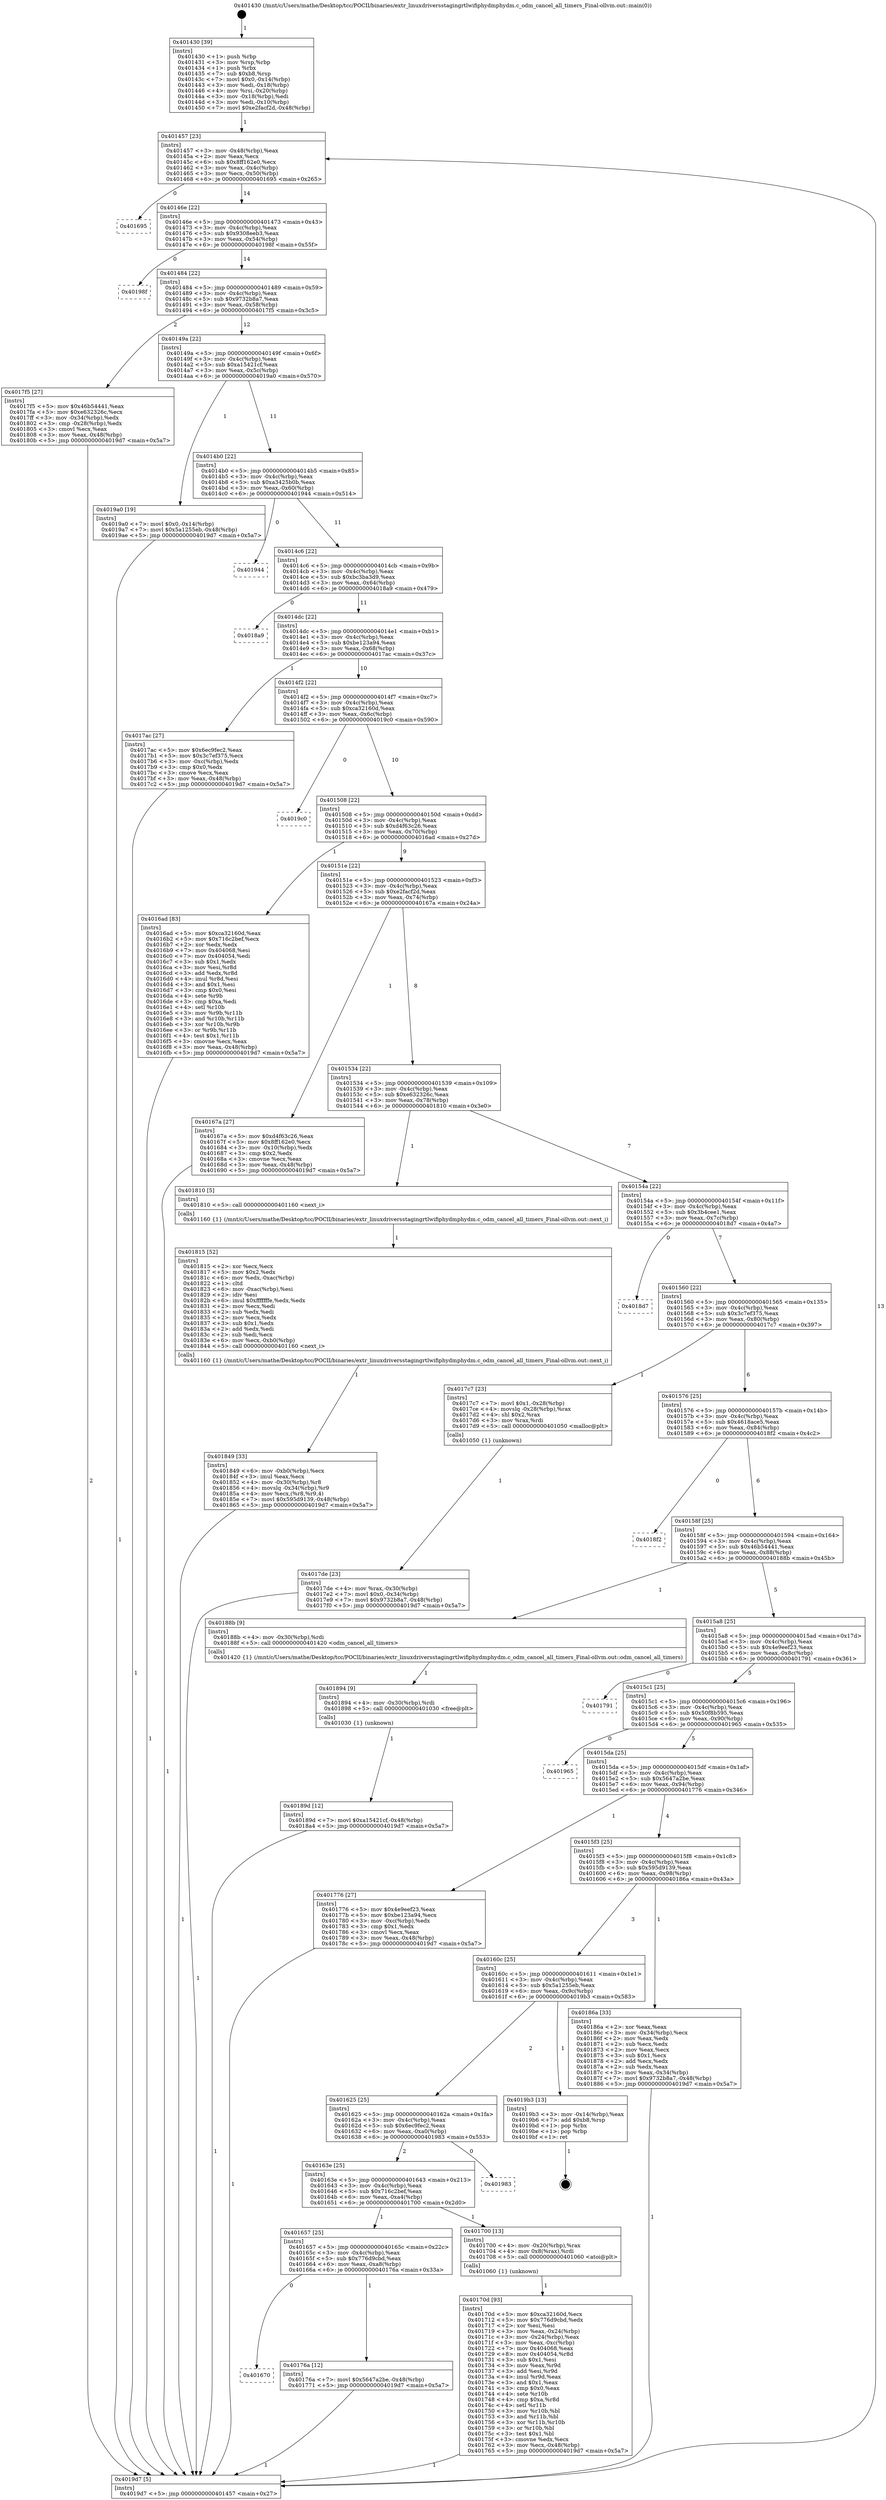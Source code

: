 digraph "0x401430" {
  label = "0x401430 (/mnt/c/Users/mathe/Desktop/tcc/POCII/binaries/extr_linuxdriversstagingrtlwifiphydmphydm.c_odm_cancel_all_timers_Final-ollvm.out::main(0))"
  labelloc = "t"
  node[shape=record]

  Entry [label="",width=0.3,height=0.3,shape=circle,fillcolor=black,style=filled]
  "0x401457" [label="{
     0x401457 [23]\l
     | [instrs]\l
     &nbsp;&nbsp;0x401457 \<+3\>: mov -0x48(%rbp),%eax\l
     &nbsp;&nbsp;0x40145a \<+2\>: mov %eax,%ecx\l
     &nbsp;&nbsp;0x40145c \<+6\>: sub $0x8ff162e0,%ecx\l
     &nbsp;&nbsp;0x401462 \<+3\>: mov %eax,-0x4c(%rbp)\l
     &nbsp;&nbsp;0x401465 \<+3\>: mov %ecx,-0x50(%rbp)\l
     &nbsp;&nbsp;0x401468 \<+6\>: je 0000000000401695 \<main+0x265\>\l
  }"]
  "0x401695" [label="{
     0x401695\l
  }", style=dashed]
  "0x40146e" [label="{
     0x40146e [22]\l
     | [instrs]\l
     &nbsp;&nbsp;0x40146e \<+5\>: jmp 0000000000401473 \<main+0x43\>\l
     &nbsp;&nbsp;0x401473 \<+3\>: mov -0x4c(%rbp),%eax\l
     &nbsp;&nbsp;0x401476 \<+5\>: sub $0x9308eeb3,%eax\l
     &nbsp;&nbsp;0x40147b \<+3\>: mov %eax,-0x54(%rbp)\l
     &nbsp;&nbsp;0x40147e \<+6\>: je 000000000040198f \<main+0x55f\>\l
  }"]
  Exit [label="",width=0.3,height=0.3,shape=circle,fillcolor=black,style=filled,peripheries=2]
  "0x40198f" [label="{
     0x40198f\l
  }", style=dashed]
  "0x401484" [label="{
     0x401484 [22]\l
     | [instrs]\l
     &nbsp;&nbsp;0x401484 \<+5\>: jmp 0000000000401489 \<main+0x59\>\l
     &nbsp;&nbsp;0x401489 \<+3\>: mov -0x4c(%rbp),%eax\l
     &nbsp;&nbsp;0x40148c \<+5\>: sub $0x9732b8a7,%eax\l
     &nbsp;&nbsp;0x401491 \<+3\>: mov %eax,-0x58(%rbp)\l
     &nbsp;&nbsp;0x401494 \<+6\>: je 00000000004017f5 \<main+0x3c5\>\l
  }"]
  "0x40189d" [label="{
     0x40189d [12]\l
     | [instrs]\l
     &nbsp;&nbsp;0x40189d \<+7\>: movl $0xa15421cf,-0x48(%rbp)\l
     &nbsp;&nbsp;0x4018a4 \<+5\>: jmp 00000000004019d7 \<main+0x5a7\>\l
  }"]
  "0x4017f5" [label="{
     0x4017f5 [27]\l
     | [instrs]\l
     &nbsp;&nbsp;0x4017f5 \<+5\>: mov $0x46b54441,%eax\l
     &nbsp;&nbsp;0x4017fa \<+5\>: mov $0xe632326c,%ecx\l
     &nbsp;&nbsp;0x4017ff \<+3\>: mov -0x34(%rbp),%edx\l
     &nbsp;&nbsp;0x401802 \<+3\>: cmp -0x28(%rbp),%edx\l
     &nbsp;&nbsp;0x401805 \<+3\>: cmovl %ecx,%eax\l
     &nbsp;&nbsp;0x401808 \<+3\>: mov %eax,-0x48(%rbp)\l
     &nbsp;&nbsp;0x40180b \<+5\>: jmp 00000000004019d7 \<main+0x5a7\>\l
  }"]
  "0x40149a" [label="{
     0x40149a [22]\l
     | [instrs]\l
     &nbsp;&nbsp;0x40149a \<+5\>: jmp 000000000040149f \<main+0x6f\>\l
     &nbsp;&nbsp;0x40149f \<+3\>: mov -0x4c(%rbp),%eax\l
     &nbsp;&nbsp;0x4014a2 \<+5\>: sub $0xa15421cf,%eax\l
     &nbsp;&nbsp;0x4014a7 \<+3\>: mov %eax,-0x5c(%rbp)\l
     &nbsp;&nbsp;0x4014aa \<+6\>: je 00000000004019a0 \<main+0x570\>\l
  }"]
  "0x401894" [label="{
     0x401894 [9]\l
     | [instrs]\l
     &nbsp;&nbsp;0x401894 \<+4\>: mov -0x30(%rbp),%rdi\l
     &nbsp;&nbsp;0x401898 \<+5\>: call 0000000000401030 \<free@plt\>\l
     | [calls]\l
     &nbsp;&nbsp;0x401030 \{1\} (unknown)\l
  }"]
  "0x4019a0" [label="{
     0x4019a0 [19]\l
     | [instrs]\l
     &nbsp;&nbsp;0x4019a0 \<+7\>: movl $0x0,-0x14(%rbp)\l
     &nbsp;&nbsp;0x4019a7 \<+7\>: movl $0x5a1255eb,-0x48(%rbp)\l
     &nbsp;&nbsp;0x4019ae \<+5\>: jmp 00000000004019d7 \<main+0x5a7\>\l
  }"]
  "0x4014b0" [label="{
     0x4014b0 [22]\l
     | [instrs]\l
     &nbsp;&nbsp;0x4014b0 \<+5\>: jmp 00000000004014b5 \<main+0x85\>\l
     &nbsp;&nbsp;0x4014b5 \<+3\>: mov -0x4c(%rbp),%eax\l
     &nbsp;&nbsp;0x4014b8 \<+5\>: sub $0xa3425b0b,%eax\l
     &nbsp;&nbsp;0x4014bd \<+3\>: mov %eax,-0x60(%rbp)\l
     &nbsp;&nbsp;0x4014c0 \<+6\>: je 0000000000401944 \<main+0x514\>\l
  }"]
  "0x401849" [label="{
     0x401849 [33]\l
     | [instrs]\l
     &nbsp;&nbsp;0x401849 \<+6\>: mov -0xb0(%rbp),%ecx\l
     &nbsp;&nbsp;0x40184f \<+3\>: imul %eax,%ecx\l
     &nbsp;&nbsp;0x401852 \<+4\>: mov -0x30(%rbp),%r8\l
     &nbsp;&nbsp;0x401856 \<+4\>: movslq -0x34(%rbp),%r9\l
     &nbsp;&nbsp;0x40185a \<+4\>: mov %ecx,(%r8,%r9,4)\l
     &nbsp;&nbsp;0x40185e \<+7\>: movl $0x595d9139,-0x48(%rbp)\l
     &nbsp;&nbsp;0x401865 \<+5\>: jmp 00000000004019d7 \<main+0x5a7\>\l
  }"]
  "0x401944" [label="{
     0x401944\l
  }", style=dashed]
  "0x4014c6" [label="{
     0x4014c6 [22]\l
     | [instrs]\l
     &nbsp;&nbsp;0x4014c6 \<+5\>: jmp 00000000004014cb \<main+0x9b\>\l
     &nbsp;&nbsp;0x4014cb \<+3\>: mov -0x4c(%rbp),%eax\l
     &nbsp;&nbsp;0x4014ce \<+5\>: sub $0xbc3ba3d9,%eax\l
     &nbsp;&nbsp;0x4014d3 \<+3\>: mov %eax,-0x64(%rbp)\l
     &nbsp;&nbsp;0x4014d6 \<+6\>: je 00000000004018a9 \<main+0x479\>\l
  }"]
  "0x401815" [label="{
     0x401815 [52]\l
     | [instrs]\l
     &nbsp;&nbsp;0x401815 \<+2\>: xor %ecx,%ecx\l
     &nbsp;&nbsp;0x401817 \<+5\>: mov $0x2,%edx\l
     &nbsp;&nbsp;0x40181c \<+6\>: mov %edx,-0xac(%rbp)\l
     &nbsp;&nbsp;0x401822 \<+1\>: cltd\l
     &nbsp;&nbsp;0x401823 \<+6\>: mov -0xac(%rbp),%esi\l
     &nbsp;&nbsp;0x401829 \<+2\>: idiv %esi\l
     &nbsp;&nbsp;0x40182b \<+6\>: imul $0xfffffffe,%edx,%edx\l
     &nbsp;&nbsp;0x401831 \<+2\>: mov %ecx,%edi\l
     &nbsp;&nbsp;0x401833 \<+2\>: sub %edx,%edi\l
     &nbsp;&nbsp;0x401835 \<+2\>: mov %ecx,%edx\l
     &nbsp;&nbsp;0x401837 \<+3\>: sub $0x1,%edx\l
     &nbsp;&nbsp;0x40183a \<+2\>: add %edx,%edi\l
     &nbsp;&nbsp;0x40183c \<+2\>: sub %edi,%ecx\l
     &nbsp;&nbsp;0x40183e \<+6\>: mov %ecx,-0xb0(%rbp)\l
     &nbsp;&nbsp;0x401844 \<+5\>: call 0000000000401160 \<next_i\>\l
     | [calls]\l
     &nbsp;&nbsp;0x401160 \{1\} (/mnt/c/Users/mathe/Desktop/tcc/POCII/binaries/extr_linuxdriversstagingrtlwifiphydmphydm.c_odm_cancel_all_timers_Final-ollvm.out::next_i)\l
  }"]
  "0x4018a9" [label="{
     0x4018a9\l
  }", style=dashed]
  "0x4014dc" [label="{
     0x4014dc [22]\l
     | [instrs]\l
     &nbsp;&nbsp;0x4014dc \<+5\>: jmp 00000000004014e1 \<main+0xb1\>\l
     &nbsp;&nbsp;0x4014e1 \<+3\>: mov -0x4c(%rbp),%eax\l
     &nbsp;&nbsp;0x4014e4 \<+5\>: sub $0xbe123a94,%eax\l
     &nbsp;&nbsp;0x4014e9 \<+3\>: mov %eax,-0x68(%rbp)\l
     &nbsp;&nbsp;0x4014ec \<+6\>: je 00000000004017ac \<main+0x37c\>\l
  }"]
  "0x4017de" [label="{
     0x4017de [23]\l
     | [instrs]\l
     &nbsp;&nbsp;0x4017de \<+4\>: mov %rax,-0x30(%rbp)\l
     &nbsp;&nbsp;0x4017e2 \<+7\>: movl $0x0,-0x34(%rbp)\l
     &nbsp;&nbsp;0x4017e9 \<+7\>: movl $0x9732b8a7,-0x48(%rbp)\l
     &nbsp;&nbsp;0x4017f0 \<+5\>: jmp 00000000004019d7 \<main+0x5a7\>\l
  }"]
  "0x4017ac" [label="{
     0x4017ac [27]\l
     | [instrs]\l
     &nbsp;&nbsp;0x4017ac \<+5\>: mov $0x6ec9fec2,%eax\l
     &nbsp;&nbsp;0x4017b1 \<+5\>: mov $0x3c7ef375,%ecx\l
     &nbsp;&nbsp;0x4017b6 \<+3\>: mov -0xc(%rbp),%edx\l
     &nbsp;&nbsp;0x4017b9 \<+3\>: cmp $0x0,%edx\l
     &nbsp;&nbsp;0x4017bc \<+3\>: cmove %ecx,%eax\l
     &nbsp;&nbsp;0x4017bf \<+3\>: mov %eax,-0x48(%rbp)\l
     &nbsp;&nbsp;0x4017c2 \<+5\>: jmp 00000000004019d7 \<main+0x5a7\>\l
  }"]
  "0x4014f2" [label="{
     0x4014f2 [22]\l
     | [instrs]\l
     &nbsp;&nbsp;0x4014f2 \<+5\>: jmp 00000000004014f7 \<main+0xc7\>\l
     &nbsp;&nbsp;0x4014f7 \<+3\>: mov -0x4c(%rbp),%eax\l
     &nbsp;&nbsp;0x4014fa \<+5\>: sub $0xca32160d,%eax\l
     &nbsp;&nbsp;0x4014ff \<+3\>: mov %eax,-0x6c(%rbp)\l
     &nbsp;&nbsp;0x401502 \<+6\>: je 00000000004019c0 \<main+0x590\>\l
  }"]
  "0x401670" [label="{
     0x401670\l
  }", style=dashed]
  "0x4019c0" [label="{
     0x4019c0\l
  }", style=dashed]
  "0x401508" [label="{
     0x401508 [22]\l
     | [instrs]\l
     &nbsp;&nbsp;0x401508 \<+5\>: jmp 000000000040150d \<main+0xdd\>\l
     &nbsp;&nbsp;0x40150d \<+3\>: mov -0x4c(%rbp),%eax\l
     &nbsp;&nbsp;0x401510 \<+5\>: sub $0xd4f63c26,%eax\l
     &nbsp;&nbsp;0x401515 \<+3\>: mov %eax,-0x70(%rbp)\l
     &nbsp;&nbsp;0x401518 \<+6\>: je 00000000004016ad \<main+0x27d\>\l
  }"]
  "0x40176a" [label="{
     0x40176a [12]\l
     | [instrs]\l
     &nbsp;&nbsp;0x40176a \<+7\>: movl $0x5647a2be,-0x48(%rbp)\l
     &nbsp;&nbsp;0x401771 \<+5\>: jmp 00000000004019d7 \<main+0x5a7\>\l
  }"]
  "0x4016ad" [label="{
     0x4016ad [83]\l
     | [instrs]\l
     &nbsp;&nbsp;0x4016ad \<+5\>: mov $0xca32160d,%eax\l
     &nbsp;&nbsp;0x4016b2 \<+5\>: mov $0x716c2bef,%ecx\l
     &nbsp;&nbsp;0x4016b7 \<+2\>: xor %edx,%edx\l
     &nbsp;&nbsp;0x4016b9 \<+7\>: mov 0x404068,%esi\l
     &nbsp;&nbsp;0x4016c0 \<+7\>: mov 0x404054,%edi\l
     &nbsp;&nbsp;0x4016c7 \<+3\>: sub $0x1,%edx\l
     &nbsp;&nbsp;0x4016ca \<+3\>: mov %esi,%r8d\l
     &nbsp;&nbsp;0x4016cd \<+3\>: add %edx,%r8d\l
     &nbsp;&nbsp;0x4016d0 \<+4\>: imul %r8d,%esi\l
     &nbsp;&nbsp;0x4016d4 \<+3\>: and $0x1,%esi\l
     &nbsp;&nbsp;0x4016d7 \<+3\>: cmp $0x0,%esi\l
     &nbsp;&nbsp;0x4016da \<+4\>: sete %r9b\l
     &nbsp;&nbsp;0x4016de \<+3\>: cmp $0xa,%edi\l
     &nbsp;&nbsp;0x4016e1 \<+4\>: setl %r10b\l
     &nbsp;&nbsp;0x4016e5 \<+3\>: mov %r9b,%r11b\l
     &nbsp;&nbsp;0x4016e8 \<+3\>: and %r10b,%r11b\l
     &nbsp;&nbsp;0x4016eb \<+3\>: xor %r10b,%r9b\l
     &nbsp;&nbsp;0x4016ee \<+3\>: or %r9b,%r11b\l
     &nbsp;&nbsp;0x4016f1 \<+4\>: test $0x1,%r11b\l
     &nbsp;&nbsp;0x4016f5 \<+3\>: cmovne %ecx,%eax\l
     &nbsp;&nbsp;0x4016f8 \<+3\>: mov %eax,-0x48(%rbp)\l
     &nbsp;&nbsp;0x4016fb \<+5\>: jmp 00000000004019d7 \<main+0x5a7\>\l
  }"]
  "0x40151e" [label="{
     0x40151e [22]\l
     | [instrs]\l
     &nbsp;&nbsp;0x40151e \<+5\>: jmp 0000000000401523 \<main+0xf3\>\l
     &nbsp;&nbsp;0x401523 \<+3\>: mov -0x4c(%rbp),%eax\l
     &nbsp;&nbsp;0x401526 \<+5\>: sub $0xe2facf2d,%eax\l
     &nbsp;&nbsp;0x40152b \<+3\>: mov %eax,-0x74(%rbp)\l
     &nbsp;&nbsp;0x40152e \<+6\>: je 000000000040167a \<main+0x24a\>\l
  }"]
  "0x40170d" [label="{
     0x40170d [93]\l
     | [instrs]\l
     &nbsp;&nbsp;0x40170d \<+5\>: mov $0xca32160d,%ecx\l
     &nbsp;&nbsp;0x401712 \<+5\>: mov $0x776d9cbd,%edx\l
     &nbsp;&nbsp;0x401717 \<+2\>: xor %esi,%esi\l
     &nbsp;&nbsp;0x401719 \<+3\>: mov %eax,-0x24(%rbp)\l
     &nbsp;&nbsp;0x40171c \<+3\>: mov -0x24(%rbp),%eax\l
     &nbsp;&nbsp;0x40171f \<+3\>: mov %eax,-0xc(%rbp)\l
     &nbsp;&nbsp;0x401722 \<+7\>: mov 0x404068,%eax\l
     &nbsp;&nbsp;0x401729 \<+8\>: mov 0x404054,%r8d\l
     &nbsp;&nbsp;0x401731 \<+3\>: sub $0x1,%esi\l
     &nbsp;&nbsp;0x401734 \<+3\>: mov %eax,%r9d\l
     &nbsp;&nbsp;0x401737 \<+3\>: add %esi,%r9d\l
     &nbsp;&nbsp;0x40173a \<+4\>: imul %r9d,%eax\l
     &nbsp;&nbsp;0x40173e \<+3\>: and $0x1,%eax\l
     &nbsp;&nbsp;0x401741 \<+3\>: cmp $0x0,%eax\l
     &nbsp;&nbsp;0x401744 \<+4\>: sete %r10b\l
     &nbsp;&nbsp;0x401748 \<+4\>: cmp $0xa,%r8d\l
     &nbsp;&nbsp;0x40174c \<+4\>: setl %r11b\l
     &nbsp;&nbsp;0x401750 \<+3\>: mov %r10b,%bl\l
     &nbsp;&nbsp;0x401753 \<+3\>: and %r11b,%bl\l
     &nbsp;&nbsp;0x401756 \<+3\>: xor %r11b,%r10b\l
     &nbsp;&nbsp;0x401759 \<+3\>: or %r10b,%bl\l
     &nbsp;&nbsp;0x40175c \<+3\>: test $0x1,%bl\l
     &nbsp;&nbsp;0x40175f \<+3\>: cmovne %edx,%ecx\l
     &nbsp;&nbsp;0x401762 \<+3\>: mov %ecx,-0x48(%rbp)\l
     &nbsp;&nbsp;0x401765 \<+5\>: jmp 00000000004019d7 \<main+0x5a7\>\l
  }"]
  "0x40167a" [label="{
     0x40167a [27]\l
     | [instrs]\l
     &nbsp;&nbsp;0x40167a \<+5\>: mov $0xd4f63c26,%eax\l
     &nbsp;&nbsp;0x40167f \<+5\>: mov $0x8ff162e0,%ecx\l
     &nbsp;&nbsp;0x401684 \<+3\>: mov -0x10(%rbp),%edx\l
     &nbsp;&nbsp;0x401687 \<+3\>: cmp $0x2,%edx\l
     &nbsp;&nbsp;0x40168a \<+3\>: cmovne %ecx,%eax\l
     &nbsp;&nbsp;0x40168d \<+3\>: mov %eax,-0x48(%rbp)\l
     &nbsp;&nbsp;0x401690 \<+5\>: jmp 00000000004019d7 \<main+0x5a7\>\l
  }"]
  "0x401534" [label="{
     0x401534 [22]\l
     | [instrs]\l
     &nbsp;&nbsp;0x401534 \<+5\>: jmp 0000000000401539 \<main+0x109\>\l
     &nbsp;&nbsp;0x401539 \<+3\>: mov -0x4c(%rbp),%eax\l
     &nbsp;&nbsp;0x40153c \<+5\>: sub $0xe632326c,%eax\l
     &nbsp;&nbsp;0x401541 \<+3\>: mov %eax,-0x78(%rbp)\l
     &nbsp;&nbsp;0x401544 \<+6\>: je 0000000000401810 \<main+0x3e0\>\l
  }"]
  "0x4019d7" [label="{
     0x4019d7 [5]\l
     | [instrs]\l
     &nbsp;&nbsp;0x4019d7 \<+5\>: jmp 0000000000401457 \<main+0x27\>\l
  }"]
  "0x401430" [label="{
     0x401430 [39]\l
     | [instrs]\l
     &nbsp;&nbsp;0x401430 \<+1\>: push %rbp\l
     &nbsp;&nbsp;0x401431 \<+3\>: mov %rsp,%rbp\l
     &nbsp;&nbsp;0x401434 \<+1\>: push %rbx\l
     &nbsp;&nbsp;0x401435 \<+7\>: sub $0xb8,%rsp\l
     &nbsp;&nbsp;0x40143c \<+7\>: movl $0x0,-0x14(%rbp)\l
     &nbsp;&nbsp;0x401443 \<+3\>: mov %edi,-0x18(%rbp)\l
     &nbsp;&nbsp;0x401446 \<+4\>: mov %rsi,-0x20(%rbp)\l
     &nbsp;&nbsp;0x40144a \<+3\>: mov -0x18(%rbp),%edi\l
     &nbsp;&nbsp;0x40144d \<+3\>: mov %edi,-0x10(%rbp)\l
     &nbsp;&nbsp;0x401450 \<+7\>: movl $0xe2facf2d,-0x48(%rbp)\l
  }"]
  "0x401657" [label="{
     0x401657 [25]\l
     | [instrs]\l
     &nbsp;&nbsp;0x401657 \<+5\>: jmp 000000000040165c \<main+0x22c\>\l
     &nbsp;&nbsp;0x40165c \<+3\>: mov -0x4c(%rbp),%eax\l
     &nbsp;&nbsp;0x40165f \<+5\>: sub $0x776d9cbd,%eax\l
     &nbsp;&nbsp;0x401664 \<+6\>: mov %eax,-0xa8(%rbp)\l
     &nbsp;&nbsp;0x40166a \<+6\>: je 000000000040176a \<main+0x33a\>\l
  }"]
  "0x401810" [label="{
     0x401810 [5]\l
     | [instrs]\l
     &nbsp;&nbsp;0x401810 \<+5\>: call 0000000000401160 \<next_i\>\l
     | [calls]\l
     &nbsp;&nbsp;0x401160 \{1\} (/mnt/c/Users/mathe/Desktop/tcc/POCII/binaries/extr_linuxdriversstagingrtlwifiphydmphydm.c_odm_cancel_all_timers_Final-ollvm.out::next_i)\l
  }"]
  "0x40154a" [label="{
     0x40154a [22]\l
     | [instrs]\l
     &nbsp;&nbsp;0x40154a \<+5\>: jmp 000000000040154f \<main+0x11f\>\l
     &nbsp;&nbsp;0x40154f \<+3\>: mov -0x4c(%rbp),%eax\l
     &nbsp;&nbsp;0x401552 \<+5\>: sub $0x3b4cee1,%eax\l
     &nbsp;&nbsp;0x401557 \<+3\>: mov %eax,-0x7c(%rbp)\l
     &nbsp;&nbsp;0x40155a \<+6\>: je 00000000004018d7 \<main+0x4a7\>\l
  }"]
  "0x401700" [label="{
     0x401700 [13]\l
     | [instrs]\l
     &nbsp;&nbsp;0x401700 \<+4\>: mov -0x20(%rbp),%rax\l
     &nbsp;&nbsp;0x401704 \<+4\>: mov 0x8(%rax),%rdi\l
     &nbsp;&nbsp;0x401708 \<+5\>: call 0000000000401060 \<atoi@plt\>\l
     | [calls]\l
     &nbsp;&nbsp;0x401060 \{1\} (unknown)\l
  }"]
  "0x4018d7" [label="{
     0x4018d7\l
  }", style=dashed]
  "0x401560" [label="{
     0x401560 [22]\l
     | [instrs]\l
     &nbsp;&nbsp;0x401560 \<+5\>: jmp 0000000000401565 \<main+0x135\>\l
     &nbsp;&nbsp;0x401565 \<+3\>: mov -0x4c(%rbp),%eax\l
     &nbsp;&nbsp;0x401568 \<+5\>: sub $0x3c7ef375,%eax\l
     &nbsp;&nbsp;0x40156d \<+3\>: mov %eax,-0x80(%rbp)\l
     &nbsp;&nbsp;0x401570 \<+6\>: je 00000000004017c7 \<main+0x397\>\l
  }"]
  "0x40163e" [label="{
     0x40163e [25]\l
     | [instrs]\l
     &nbsp;&nbsp;0x40163e \<+5\>: jmp 0000000000401643 \<main+0x213\>\l
     &nbsp;&nbsp;0x401643 \<+3\>: mov -0x4c(%rbp),%eax\l
     &nbsp;&nbsp;0x401646 \<+5\>: sub $0x716c2bef,%eax\l
     &nbsp;&nbsp;0x40164b \<+6\>: mov %eax,-0xa4(%rbp)\l
     &nbsp;&nbsp;0x401651 \<+6\>: je 0000000000401700 \<main+0x2d0\>\l
  }"]
  "0x4017c7" [label="{
     0x4017c7 [23]\l
     | [instrs]\l
     &nbsp;&nbsp;0x4017c7 \<+7\>: movl $0x1,-0x28(%rbp)\l
     &nbsp;&nbsp;0x4017ce \<+4\>: movslq -0x28(%rbp),%rax\l
     &nbsp;&nbsp;0x4017d2 \<+4\>: shl $0x2,%rax\l
     &nbsp;&nbsp;0x4017d6 \<+3\>: mov %rax,%rdi\l
     &nbsp;&nbsp;0x4017d9 \<+5\>: call 0000000000401050 \<malloc@plt\>\l
     | [calls]\l
     &nbsp;&nbsp;0x401050 \{1\} (unknown)\l
  }"]
  "0x401576" [label="{
     0x401576 [25]\l
     | [instrs]\l
     &nbsp;&nbsp;0x401576 \<+5\>: jmp 000000000040157b \<main+0x14b\>\l
     &nbsp;&nbsp;0x40157b \<+3\>: mov -0x4c(%rbp),%eax\l
     &nbsp;&nbsp;0x40157e \<+5\>: sub $0x4618ace5,%eax\l
     &nbsp;&nbsp;0x401583 \<+6\>: mov %eax,-0x84(%rbp)\l
     &nbsp;&nbsp;0x401589 \<+6\>: je 00000000004018f2 \<main+0x4c2\>\l
  }"]
  "0x401983" [label="{
     0x401983\l
  }", style=dashed]
  "0x4018f2" [label="{
     0x4018f2\l
  }", style=dashed]
  "0x40158f" [label="{
     0x40158f [25]\l
     | [instrs]\l
     &nbsp;&nbsp;0x40158f \<+5\>: jmp 0000000000401594 \<main+0x164\>\l
     &nbsp;&nbsp;0x401594 \<+3\>: mov -0x4c(%rbp),%eax\l
     &nbsp;&nbsp;0x401597 \<+5\>: sub $0x46b54441,%eax\l
     &nbsp;&nbsp;0x40159c \<+6\>: mov %eax,-0x88(%rbp)\l
     &nbsp;&nbsp;0x4015a2 \<+6\>: je 000000000040188b \<main+0x45b\>\l
  }"]
  "0x401625" [label="{
     0x401625 [25]\l
     | [instrs]\l
     &nbsp;&nbsp;0x401625 \<+5\>: jmp 000000000040162a \<main+0x1fa\>\l
     &nbsp;&nbsp;0x40162a \<+3\>: mov -0x4c(%rbp),%eax\l
     &nbsp;&nbsp;0x40162d \<+5\>: sub $0x6ec9fec2,%eax\l
     &nbsp;&nbsp;0x401632 \<+6\>: mov %eax,-0xa0(%rbp)\l
     &nbsp;&nbsp;0x401638 \<+6\>: je 0000000000401983 \<main+0x553\>\l
  }"]
  "0x40188b" [label="{
     0x40188b [9]\l
     | [instrs]\l
     &nbsp;&nbsp;0x40188b \<+4\>: mov -0x30(%rbp),%rdi\l
     &nbsp;&nbsp;0x40188f \<+5\>: call 0000000000401420 \<odm_cancel_all_timers\>\l
     | [calls]\l
     &nbsp;&nbsp;0x401420 \{1\} (/mnt/c/Users/mathe/Desktop/tcc/POCII/binaries/extr_linuxdriversstagingrtlwifiphydmphydm.c_odm_cancel_all_timers_Final-ollvm.out::odm_cancel_all_timers)\l
  }"]
  "0x4015a8" [label="{
     0x4015a8 [25]\l
     | [instrs]\l
     &nbsp;&nbsp;0x4015a8 \<+5\>: jmp 00000000004015ad \<main+0x17d\>\l
     &nbsp;&nbsp;0x4015ad \<+3\>: mov -0x4c(%rbp),%eax\l
     &nbsp;&nbsp;0x4015b0 \<+5\>: sub $0x4e9eef23,%eax\l
     &nbsp;&nbsp;0x4015b5 \<+6\>: mov %eax,-0x8c(%rbp)\l
     &nbsp;&nbsp;0x4015bb \<+6\>: je 0000000000401791 \<main+0x361\>\l
  }"]
  "0x4019b3" [label="{
     0x4019b3 [13]\l
     | [instrs]\l
     &nbsp;&nbsp;0x4019b3 \<+3\>: mov -0x14(%rbp),%eax\l
     &nbsp;&nbsp;0x4019b6 \<+7\>: add $0xb8,%rsp\l
     &nbsp;&nbsp;0x4019bd \<+1\>: pop %rbx\l
     &nbsp;&nbsp;0x4019be \<+1\>: pop %rbp\l
     &nbsp;&nbsp;0x4019bf \<+1\>: ret\l
  }"]
  "0x401791" [label="{
     0x401791\l
  }", style=dashed]
  "0x4015c1" [label="{
     0x4015c1 [25]\l
     | [instrs]\l
     &nbsp;&nbsp;0x4015c1 \<+5\>: jmp 00000000004015c6 \<main+0x196\>\l
     &nbsp;&nbsp;0x4015c6 \<+3\>: mov -0x4c(%rbp),%eax\l
     &nbsp;&nbsp;0x4015c9 \<+5\>: sub $0x50f8b595,%eax\l
     &nbsp;&nbsp;0x4015ce \<+6\>: mov %eax,-0x90(%rbp)\l
     &nbsp;&nbsp;0x4015d4 \<+6\>: je 0000000000401965 \<main+0x535\>\l
  }"]
  "0x40160c" [label="{
     0x40160c [25]\l
     | [instrs]\l
     &nbsp;&nbsp;0x40160c \<+5\>: jmp 0000000000401611 \<main+0x1e1\>\l
     &nbsp;&nbsp;0x401611 \<+3\>: mov -0x4c(%rbp),%eax\l
     &nbsp;&nbsp;0x401614 \<+5\>: sub $0x5a1255eb,%eax\l
     &nbsp;&nbsp;0x401619 \<+6\>: mov %eax,-0x9c(%rbp)\l
     &nbsp;&nbsp;0x40161f \<+6\>: je 00000000004019b3 \<main+0x583\>\l
  }"]
  "0x401965" [label="{
     0x401965\l
  }", style=dashed]
  "0x4015da" [label="{
     0x4015da [25]\l
     | [instrs]\l
     &nbsp;&nbsp;0x4015da \<+5\>: jmp 00000000004015df \<main+0x1af\>\l
     &nbsp;&nbsp;0x4015df \<+3\>: mov -0x4c(%rbp),%eax\l
     &nbsp;&nbsp;0x4015e2 \<+5\>: sub $0x5647a2be,%eax\l
     &nbsp;&nbsp;0x4015e7 \<+6\>: mov %eax,-0x94(%rbp)\l
     &nbsp;&nbsp;0x4015ed \<+6\>: je 0000000000401776 \<main+0x346\>\l
  }"]
  "0x40186a" [label="{
     0x40186a [33]\l
     | [instrs]\l
     &nbsp;&nbsp;0x40186a \<+2\>: xor %eax,%eax\l
     &nbsp;&nbsp;0x40186c \<+3\>: mov -0x34(%rbp),%ecx\l
     &nbsp;&nbsp;0x40186f \<+2\>: mov %eax,%edx\l
     &nbsp;&nbsp;0x401871 \<+2\>: sub %ecx,%edx\l
     &nbsp;&nbsp;0x401873 \<+2\>: mov %eax,%ecx\l
     &nbsp;&nbsp;0x401875 \<+3\>: sub $0x1,%ecx\l
     &nbsp;&nbsp;0x401878 \<+2\>: add %ecx,%edx\l
     &nbsp;&nbsp;0x40187a \<+2\>: sub %edx,%eax\l
     &nbsp;&nbsp;0x40187c \<+3\>: mov %eax,-0x34(%rbp)\l
     &nbsp;&nbsp;0x40187f \<+7\>: movl $0x9732b8a7,-0x48(%rbp)\l
     &nbsp;&nbsp;0x401886 \<+5\>: jmp 00000000004019d7 \<main+0x5a7\>\l
  }"]
  "0x401776" [label="{
     0x401776 [27]\l
     | [instrs]\l
     &nbsp;&nbsp;0x401776 \<+5\>: mov $0x4e9eef23,%eax\l
     &nbsp;&nbsp;0x40177b \<+5\>: mov $0xbe123a94,%ecx\l
     &nbsp;&nbsp;0x401780 \<+3\>: mov -0xc(%rbp),%edx\l
     &nbsp;&nbsp;0x401783 \<+3\>: cmp $0x1,%edx\l
     &nbsp;&nbsp;0x401786 \<+3\>: cmovl %ecx,%eax\l
     &nbsp;&nbsp;0x401789 \<+3\>: mov %eax,-0x48(%rbp)\l
     &nbsp;&nbsp;0x40178c \<+5\>: jmp 00000000004019d7 \<main+0x5a7\>\l
  }"]
  "0x4015f3" [label="{
     0x4015f3 [25]\l
     | [instrs]\l
     &nbsp;&nbsp;0x4015f3 \<+5\>: jmp 00000000004015f8 \<main+0x1c8\>\l
     &nbsp;&nbsp;0x4015f8 \<+3\>: mov -0x4c(%rbp),%eax\l
     &nbsp;&nbsp;0x4015fb \<+5\>: sub $0x595d9139,%eax\l
     &nbsp;&nbsp;0x401600 \<+6\>: mov %eax,-0x98(%rbp)\l
     &nbsp;&nbsp;0x401606 \<+6\>: je 000000000040186a \<main+0x43a\>\l
  }"]
  Entry -> "0x401430" [label=" 1"]
  "0x401457" -> "0x401695" [label=" 0"]
  "0x401457" -> "0x40146e" [label=" 14"]
  "0x4019b3" -> Exit [label=" 1"]
  "0x40146e" -> "0x40198f" [label=" 0"]
  "0x40146e" -> "0x401484" [label=" 14"]
  "0x4019a0" -> "0x4019d7" [label=" 1"]
  "0x401484" -> "0x4017f5" [label=" 2"]
  "0x401484" -> "0x40149a" [label=" 12"]
  "0x40189d" -> "0x4019d7" [label=" 1"]
  "0x40149a" -> "0x4019a0" [label=" 1"]
  "0x40149a" -> "0x4014b0" [label=" 11"]
  "0x401894" -> "0x40189d" [label=" 1"]
  "0x4014b0" -> "0x401944" [label=" 0"]
  "0x4014b0" -> "0x4014c6" [label=" 11"]
  "0x40188b" -> "0x401894" [label=" 1"]
  "0x4014c6" -> "0x4018a9" [label=" 0"]
  "0x4014c6" -> "0x4014dc" [label=" 11"]
  "0x40186a" -> "0x4019d7" [label=" 1"]
  "0x4014dc" -> "0x4017ac" [label=" 1"]
  "0x4014dc" -> "0x4014f2" [label=" 10"]
  "0x401849" -> "0x4019d7" [label=" 1"]
  "0x4014f2" -> "0x4019c0" [label=" 0"]
  "0x4014f2" -> "0x401508" [label=" 10"]
  "0x401815" -> "0x401849" [label=" 1"]
  "0x401508" -> "0x4016ad" [label=" 1"]
  "0x401508" -> "0x40151e" [label=" 9"]
  "0x401810" -> "0x401815" [label=" 1"]
  "0x40151e" -> "0x40167a" [label=" 1"]
  "0x40151e" -> "0x401534" [label=" 8"]
  "0x40167a" -> "0x4019d7" [label=" 1"]
  "0x401430" -> "0x401457" [label=" 1"]
  "0x4019d7" -> "0x401457" [label=" 13"]
  "0x4016ad" -> "0x4019d7" [label=" 1"]
  "0x4017de" -> "0x4019d7" [label=" 1"]
  "0x401534" -> "0x401810" [label=" 1"]
  "0x401534" -> "0x40154a" [label=" 7"]
  "0x4017c7" -> "0x4017de" [label=" 1"]
  "0x40154a" -> "0x4018d7" [label=" 0"]
  "0x40154a" -> "0x401560" [label=" 7"]
  "0x4017ac" -> "0x4019d7" [label=" 1"]
  "0x401560" -> "0x4017c7" [label=" 1"]
  "0x401560" -> "0x401576" [label=" 6"]
  "0x40176a" -> "0x4019d7" [label=" 1"]
  "0x401576" -> "0x4018f2" [label=" 0"]
  "0x401576" -> "0x40158f" [label=" 6"]
  "0x401657" -> "0x401670" [label=" 0"]
  "0x40158f" -> "0x40188b" [label=" 1"]
  "0x40158f" -> "0x4015a8" [label=" 5"]
  "0x4017f5" -> "0x4019d7" [label=" 2"]
  "0x4015a8" -> "0x401791" [label=" 0"]
  "0x4015a8" -> "0x4015c1" [label=" 5"]
  "0x40170d" -> "0x4019d7" [label=" 1"]
  "0x4015c1" -> "0x401965" [label=" 0"]
  "0x4015c1" -> "0x4015da" [label=" 5"]
  "0x40163e" -> "0x401657" [label=" 1"]
  "0x4015da" -> "0x401776" [label=" 1"]
  "0x4015da" -> "0x4015f3" [label=" 4"]
  "0x40163e" -> "0x401700" [label=" 1"]
  "0x4015f3" -> "0x40186a" [label=" 1"]
  "0x4015f3" -> "0x40160c" [label=" 3"]
  "0x401700" -> "0x40170d" [label=" 1"]
  "0x40160c" -> "0x4019b3" [label=" 1"]
  "0x40160c" -> "0x401625" [label=" 2"]
  "0x401657" -> "0x40176a" [label=" 1"]
  "0x401625" -> "0x401983" [label=" 0"]
  "0x401625" -> "0x40163e" [label=" 2"]
  "0x401776" -> "0x4019d7" [label=" 1"]
}
